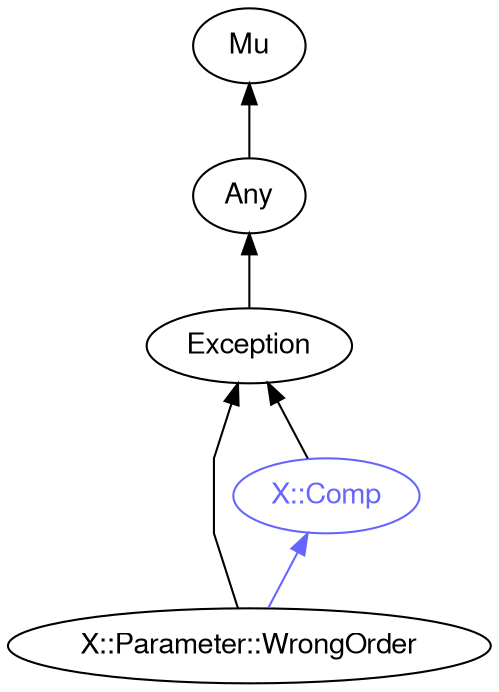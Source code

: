 digraph "perl6-type-graph" {
    rankdir=BT;
    splines=polyline;
    overlap=false; 
    // Types
    "X::Parameter::WrongOrder" [color="#000000", fontcolor="#000000", href="/type/X::Parameter::WrongOrder", fontname="FreeSans"];
    "Mu" [color="#000000", fontcolor="#000000", href="/type/Mu", fontname="FreeSans"];
    "Any" [color="#000000", fontcolor="#000000", href="/type/Any", fontname="FreeSans"];
    "Exception" [color="#000000", fontcolor="#000000", href="/type/Exception", fontname="FreeSans"];
    "X::Comp" [color="#6666FF", fontcolor="#6666FF", href="/type/X::Comp", fontname="FreeSans"];

    // Superclasses
    "X::Parameter::WrongOrder" -> "Exception" [color="#000000"];
    "Any" -> "Mu" [color="#000000"];
    "Exception" -> "Any" [color="#000000"];
    "X::Comp" -> "Exception" [color="#000000"];

    // Roles
    "X::Parameter::WrongOrder" -> "X::Comp" [color="#6666FF"];
}
